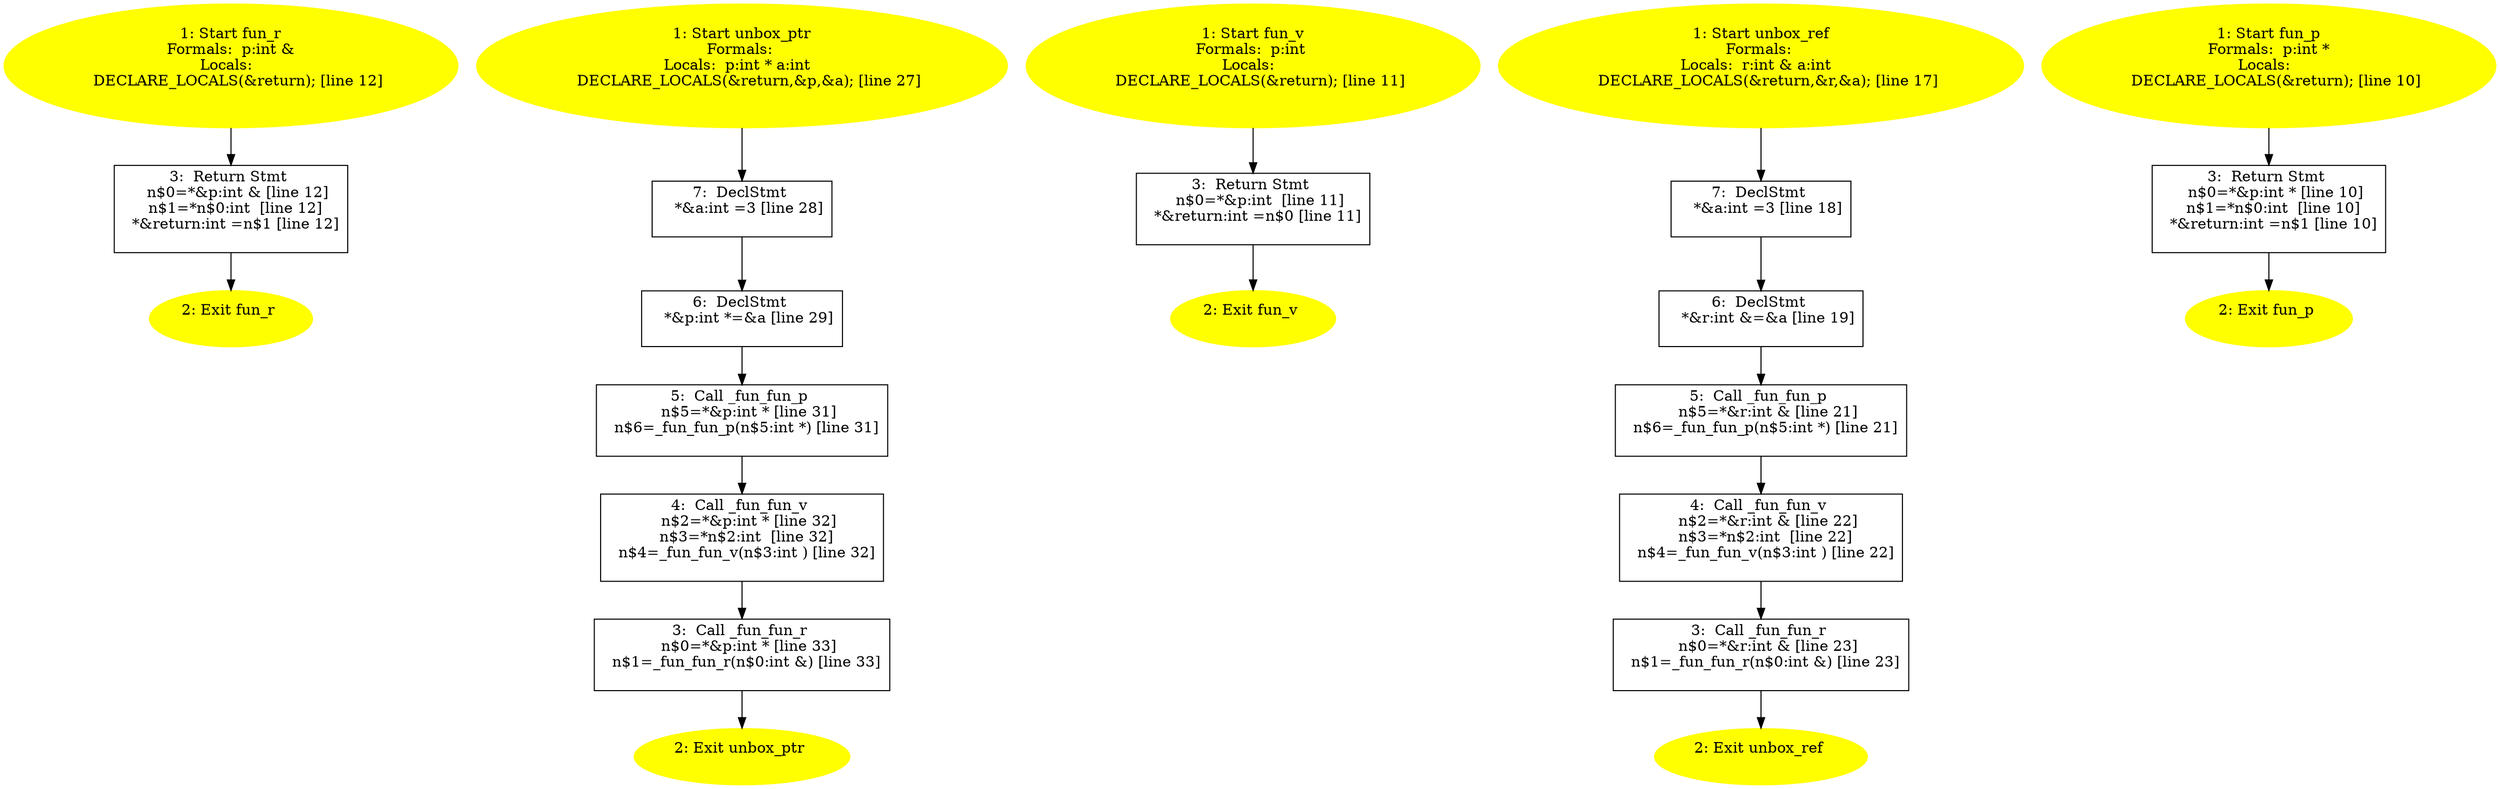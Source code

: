 /* @generated */
digraph iCFG {
"fun_r{d41d8cd98f00b204e9800998ecf8427e_Z5fun_rRi}.38510f7fb1d26994a13af1656fcfdc20_3" [label="3:  Return Stmt \n   n$0=*&p:int & [line 12]\n  n$1=*n$0:int  [line 12]\n  *&return:int =n$1 [line 12]\n " shape="box"]
	

	 "fun_r{d41d8cd98f00b204e9800998ecf8427e_Z5fun_rRi}.38510f7fb1d26994a13af1656fcfdc20_3" -> "fun_r{d41d8cd98f00b204e9800998ecf8427e_Z5fun_rRi}.38510f7fb1d26994a13af1656fcfdc20_2" ;
"fun_r{d41d8cd98f00b204e9800998ecf8427e_Z5fun_rRi}.38510f7fb1d26994a13af1656fcfdc20_2" [label="2: Exit fun_r \n  " color=yellow style=filled]
	

"fun_r{d41d8cd98f00b204e9800998ecf8427e_Z5fun_rRi}.38510f7fb1d26994a13af1656fcfdc20_1" [label="1: Start fun_r\nFormals:  p:int &\nLocals:  \n   DECLARE_LOCALS(&return); [line 12]\n " color=yellow style=filled]
	

	 "fun_r{d41d8cd98f00b204e9800998ecf8427e_Z5fun_rRi}.38510f7fb1d26994a13af1656fcfdc20_1" -> "fun_r{d41d8cd98f00b204e9800998ecf8427e_Z5fun_rRi}.38510f7fb1d26994a13af1656fcfdc20_3" ;
"unbox_ptr{d41d8cd98f00b204e9800998ecf8427e_Z9unbox_ptrv}.86bc1a1347b9d882bbf58a545b8f78f7_7" [label="7:  DeclStmt \n   *&a:int =3 [line 28]\n " shape="box"]
	

	 "unbox_ptr{d41d8cd98f00b204e9800998ecf8427e_Z9unbox_ptrv}.86bc1a1347b9d882bbf58a545b8f78f7_7" -> "unbox_ptr{d41d8cd98f00b204e9800998ecf8427e_Z9unbox_ptrv}.86bc1a1347b9d882bbf58a545b8f78f7_6" ;
"unbox_ptr{d41d8cd98f00b204e9800998ecf8427e_Z9unbox_ptrv}.86bc1a1347b9d882bbf58a545b8f78f7_6" [label="6:  DeclStmt \n   *&p:int *=&a [line 29]\n " shape="box"]
	

	 "unbox_ptr{d41d8cd98f00b204e9800998ecf8427e_Z9unbox_ptrv}.86bc1a1347b9d882bbf58a545b8f78f7_6" -> "unbox_ptr{d41d8cd98f00b204e9800998ecf8427e_Z9unbox_ptrv}.86bc1a1347b9d882bbf58a545b8f78f7_5" ;
"unbox_ptr{d41d8cd98f00b204e9800998ecf8427e_Z9unbox_ptrv}.86bc1a1347b9d882bbf58a545b8f78f7_5" [label="5:  Call _fun_fun_p \n   n$5=*&p:int * [line 31]\n  n$6=_fun_fun_p(n$5:int *) [line 31]\n " shape="box"]
	

	 "unbox_ptr{d41d8cd98f00b204e9800998ecf8427e_Z9unbox_ptrv}.86bc1a1347b9d882bbf58a545b8f78f7_5" -> "unbox_ptr{d41d8cd98f00b204e9800998ecf8427e_Z9unbox_ptrv}.86bc1a1347b9d882bbf58a545b8f78f7_4" ;
"unbox_ptr{d41d8cd98f00b204e9800998ecf8427e_Z9unbox_ptrv}.86bc1a1347b9d882bbf58a545b8f78f7_4" [label="4:  Call _fun_fun_v \n   n$2=*&p:int * [line 32]\n  n$3=*n$2:int  [line 32]\n  n$4=_fun_fun_v(n$3:int ) [line 32]\n " shape="box"]
	

	 "unbox_ptr{d41d8cd98f00b204e9800998ecf8427e_Z9unbox_ptrv}.86bc1a1347b9d882bbf58a545b8f78f7_4" -> "unbox_ptr{d41d8cd98f00b204e9800998ecf8427e_Z9unbox_ptrv}.86bc1a1347b9d882bbf58a545b8f78f7_3" ;
"unbox_ptr{d41d8cd98f00b204e9800998ecf8427e_Z9unbox_ptrv}.86bc1a1347b9d882bbf58a545b8f78f7_3" [label="3:  Call _fun_fun_r \n   n$0=*&p:int * [line 33]\n  n$1=_fun_fun_r(n$0:int &) [line 33]\n " shape="box"]
	

	 "unbox_ptr{d41d8cd98f00b204e9800998ecf8427e_Z9unbox_ptrv}.86bc1a1347b9d882bbf58a545b8f78f7_3" -> "unbox_ptr{d41d8cd98f00b204e9800998ecf8427e_Z9unbox_ptrv}.86bc1a1347b9d882bbf58a545b8f78f7_2" ;
"unbox_ptr{d41d8cd98f00b204e9800998ecf8427e_Z9unbox_ptrv}.86bc1a1347b9d882bbf58a545b8f78f7_2" [label="2: Exit unbox_ptr \n  " color=yellow style=filled]
	

"unbox_ptr{d41d8cd98f00b204e9800998ecf8427e_Z9unbox_ptrv}.86bc1a1347b9d882bbf58a545b8f78f7_1" [label="1: Start unbox_ptr\nFormals: \nLocals:  p:int * a:int  \n   DECLARE_LOCALS(&return,&p,&a); [line 27]\n " color=yellow style=filled]
	

	 "unbox_ptr{d41d8cd98f00b204e9800998ecf8427e_Z9unbox_ptrv}.86bc1a1347b9d882bbf58a545b8f78f7_1" -> "unbox_ptr{d41d8cd98f00b204e9800998ecf8427e_Z9unbox_ptrv}.86bc1a1347b9d882bbf58a545b8f78f7_7" ;
"fun_v{d41d8cd98f00b204e9800998ecf8427e_Z5fun_vi}.fa45ffbdd5b9d38dbf9c69ac528142c0_3" [label="3:  Return Stmt \n   n$0=*&p:int  [line 11]\n  *&return:int =n$0 [line 11]\n " shape="box"]
	

	 "fun_v{d41d8cd98f00b204e9800998ecf8427e_Z5fun_vi}.fa45ffbdd5b9d38dbf9c69ac528142c0_3" -> "fun_v{d41d8cd98f00b204e9800998ecf8427e_Z5fun_vi}.fa45ffbdd5b9d38dbf9c69ac528142c0_2" ;
"fun_v{d41d8cd98f00b204e9800998ecf8427e_Z5fun_vi}.fa45ffbdd5b9d38dbf9c69ac528142c0_2" [label="2: Exit fun_v \n  " color=yellow style=filled]
	

"fun_v{d41d8cd98f00b204e9800998ecf8427e_Z5fun_vi}.fa45ffbdd5b9d38dbf9c69ac528142c0_1" [label="1: Start fun_v\nFormals:  p:int \nLocals:  \n   DECLARE_LOCALS(&return); [line 11]\n " color=yellow style=filled]
	

	 "fun_v{d41d8cd98f00b204e9800998ecf8427e_Z5fun_vi}.fa45ffbdd5b9d38dbf9c69ac528142c0_1" -> "fun_v{d41d8cd98f00b204e9800998ecf8427e_Z5fun_vi}.fa45ffbdd5b9d38dbf9c69ac528142c0_3" ;
"unbox_ref{d41d8cd98f00b204e9800998ecf8427e_Z9unbox_refv}.ea4d1d03aec43ba2090318cafc11e31d_7" [label="7:  DeclStmt \n   *&a:int =3 [line 18]\n " shape="box"]
	

	 "unbox_ref{d41d8cd98f00b204e9800998ecf8427e_Z9unbox_refv}.ea4d1d03aec43ba2090318cafc11e31d_7" -> "unbox_ref{d41d8cd98f00b204e9800998ecf8427e_Z9unbox_refv}.ea4d1d03aec43ba2090318cafc11e31d_6" ;
"unbox_ref{d41d8cd98f00b204e9800998ecf8427e_Z9unbox_refv}.ea4d1d03aec43ba2090318cafc11e31d_6" [label="6:  DeclStmt \n   *&r:int &=&a [line 19]\n " shape="box"]
	

	 "unbox_ref{d41d8cd98f00b204e9800998ecf8427e_Z9unbox_refv}.ea4d1d03aec43ba2090318cafc11e31d_6" -> "unbox_ref{d41d8cd98f00b204e9800998ecf8427e_Z9unbox_refv}.ea4d1d03aec43ba2090318cafc11e31d_5" ;
"unbox_ref{d41d8cd98f00b204e9800998ecf8427e_Z9unbox_refv}.ea4d1d03aec43ba2090318cafc11e31d_5" [label="5:  Call _fun_fun_p \n   n$5=*&r:int & [line 21]\n  n$6=_fun_fun_p(n$5:int *) [line 21]\n " shape="box"]
	

	 "unbox_ref{d41d8cd98f00b204e9800998ecf8427e_Z9unbox_refv}.ea4d1d03aec43ba2090318cafc11e31d_5" -> "unbox_ref{d41d8cd98f00b204e9800998ecf8427e_Z9unbox_refv}.ea4d1d03aec43ba2090318cafc11e31d_4" ;
"unbox_ref{d41d8cd98f00b204e9800998ecf8427e_Z9unbox_refv}.ea4d1d03aec43ba2090318cafc11e31d_4" [label="4:  Call _fun_fun_v \n   n$2=*&r:int & [line 22]\n  n$3=*n$2:int  [line 22]\n  n$4=_fun_fun_v(n$3:int ) [line 22]\n " shape="box"]
	

	 "unbox_ref{d41d8cd98f00b204e9800998ecf8427e_Z9unbox_refv}.ea4d1d03aec43ba2090318cafc11e31d_4" -> "unbox_ref{d41d8cd98f00b204e9800998ecf8427e_Z9unbox_refv}.ea4d1d03aec43ba2090318cafc11e31d_3" ;
"unbox_ref{d41d8cd98f00b204e9800998ecf8427e_Z9unbox_refv}.ea4d1d03aec43ba2090318cafc11e31d_3" [label="3:  Call _fun_fun_r \n   n$0=*&r:int & [line 23]\n  n$1=_fun_fun_r(n$0:int &) [line 23]\n " shape="box"]
	

	 "unbox_ref{d41d8cd98f00b204e9800998ecf8427e_Z9unbox_refv}.ea4d1d03aec43ba2090318cafc11e31d_3" -> "unbox_ref{d41d8cd98f00b204e9800998ecf8427e_Z9unbox_refv}.ea4d1d03aec43ba2090318cafc11e31d_2" ;
"unbox_ref{d41d8cd98f00b204e9800998ecf8427e_Z9unbox_refv}.ea4d1d03aec43ba2090318cafc11e31d_2" [label="2: Exit unbox_ref \n  " color=yellow style=filled]
	

"unbox_ref{d41d8cd98f00b204e9800998ecf8427e_Z9unbox_refv}.ea4d1d03aec43ba2090318cafc11e31d_1" [label="1: Start unbox_ref\nFormals: \nLocals:  r:int & a:int  \n   DECLARE_LOCALS(&return,&r,&a); [line 17]\n " color=yellow style=filled]
	

	 "unbox_ref{d41d8cd98f00b204e9800998ecf8427e_Z9unbox_refv}.ea4d1d03aec43ba2090318cafc11e31d_1" -> "unbox_ref{d41d8cd98f00b204e9800998ecf8427e_Z9unbox_refv}.ea4d1d03aec43ba2090318cafc11e31d_7" ;
"fun_p{d41d8cd98f00b204e9800998ecf8427e_Z5fun_pPi}.2fa6a3db26fb3b45f81674da3d16d71a_3" [label="3:  Return Stmt \n   n$0=*&p:int * [line 10]\n  n$1=*n$0:int  [line 10]\n  *&return:int =n$1 [line 10]\n " shape="box"]
	

	 "fun_p{d41d8cd98f00b204e9800998ecf8427e_Z5fun_pPi}.2fa6a3db26fb3b45f81674da3d16d71a_3" -> "fun_p{d41d8cd98f00b204e9800998ecf8427e_Z5fun_pPi}.2fa6a3db26fb3b45f81674da3d16d71a_2" ;
"fun_p{d41d8cd98f00b204e9800998ecf8427e_Z5fun_pPi}.2fa6a3db26fb3b45f81674da3d16d71a_2" [label="2: Exit fun_p \n  " color=yellow style=filled]
	

"fun_p{d41d8cd98f00b204e9800998ecf8427e_Z5fun_pPi}.2fa6a3db26fb3b45f81674da3d16d71a_1" [label="1: Start fun_p\nFormals:  p:int *\nLocals:  \n   DECLARE_LOCALS(&return); [line 10]\n " color=yellow style=filled]
	

	 "fun_p{d41d8cd98f00b204e9800998ecf8427e_Z5fun_pPi}.2fa6a3db26fb3b45f81674da3d16d71a_1" -> "fun_p{d41d8cd98f00b204e9800998ecf8427e_Z5fun_pPi}.2fa6a3db26fb3b45f81674da3d16d71a_3" ;
}
